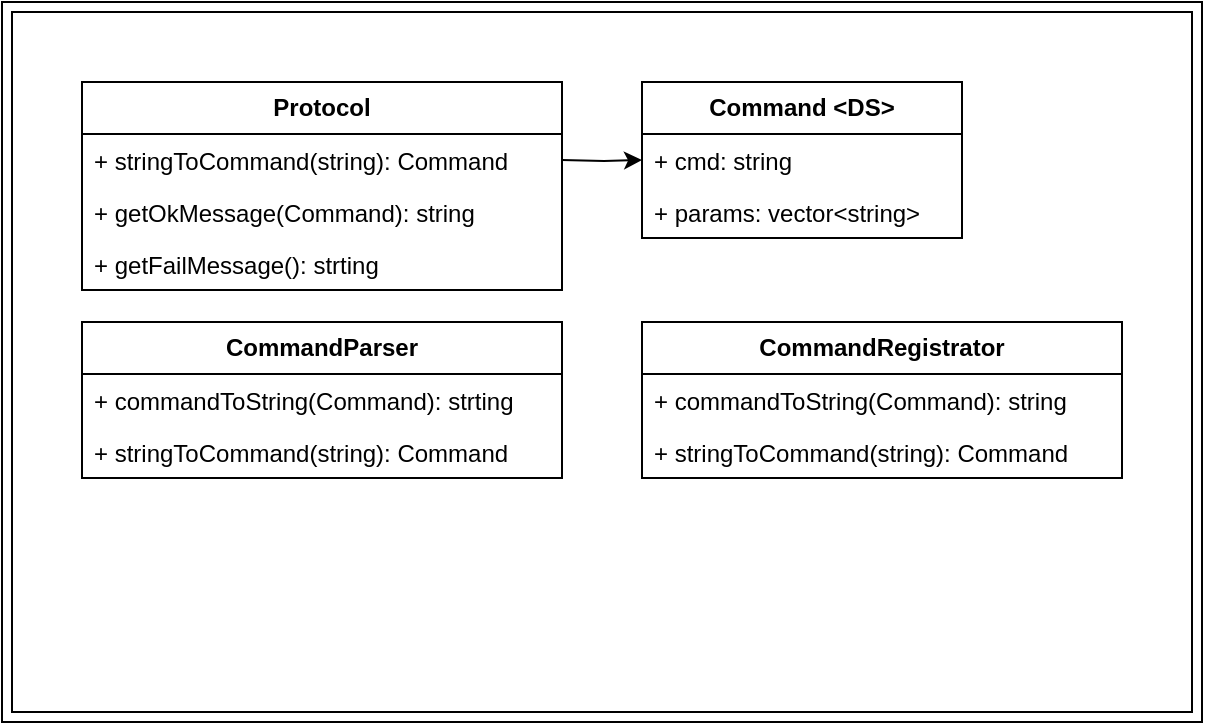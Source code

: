 <mxfile version="23.0.2" type="device">
  <diagram name="Page-1" id="AUdWfEKgrKIZaOlillYf">
    <mxGraphModel dx="1137" dy="698" grid="1" gridSize="10" guides="1" tooltips="1" connect="1" arrows="1" fold="1" page="1" pageScale="1" pageWidth="1600" pageHeight="900" math="0" shadow="0">
      <root>
        <mxCell id="0" />
        <mxCell id="1" parent="0" />
        <mxCell id="0dWAsJIa3z_huZcjgPlb-7" value="" style="shape=ext;margin=3;double=1;whiteSpace=wrap;html=1;align=center;" vertex="1" parent="1">
          <mxGeometry x="40" y="80" width="600" height="360" as="geometry" />
        </mxCell>
        <mxCell id="0dWAsJIa3z_huZcjgPlb-9" value="&lt;b&gt;Protocol&lt;/b&gt;" style="swimlane;fontStyle=0;childLayout=stackLayout;horizontal=1;startSize=26;fillColor=none;horizontalStack=0;resizeParent=1;resizeParentMax=0;resizeLast=0;collapsible=1;marginBottom=0;whiteSpace=wrap;html=1;" vertex="1" parent="1">
          <mxGeometry x="80" y="120" width="240" height="104" as="geometry" />
        </mxCell>
        <mxCell id="0dWAsJIa3z_huZcjgPlb-14" value="+ stringToCommand(string): Command" style="text;strokeColor=none;fillColor=none;align=left;verticalAlign=top;spacingLeft=4;spacingRight=4;overflow=hidden;rotatable=0;points=[[0,0.5],[1,0.5]];portConstraint=eastwest;whiteSpace=wrap;html=1;" vertex="1" parent="0dWAsJIa3z_huZcjgPlb-9">
          <mxGeometry y="26" width="240" height="26" as="geometry" />
        </mxCell>
        <mxCell id="0dWAsJIa3z_huZcjgPlb-27" value="+ getOkMessage(Command): string" style="text;strokeColor=none;fillColor=none;align=left;verticalAlign=top;spacingLeft=4;spacingRight=4;overflow=hidden;rotatable=0;points=[[0,0.5],[1,0.5]];portConstraint=eastwest;whiteSpace=wrap;html=1;" vertex="1" parent="0dWAsJIa3z_huZcjgPlb-9">
          <mxGeometry y="52" width="240" height="26" as="geometry" />
        </mxCell>
        <mxCell id="0dWAsJIa3z_huZcjgPlb-28" value="+ getFailMessage(): strting" style="text;strokeColor=none;fillColor=none;align=left;verticalAlign=top;spacingLeft=4;spacingRight=4;overflow=hidden;rotatable=0;points=[[0,0.5],[1,0.5]];portConstraint=eastwest;whiteSpace=wrap;html=1;" vertex="1" parent="0dWAsJIa3z_huZcjgPlb-9">
          <mxGeometry y="78" width="240" height="26" as="geometry" />
        </mxCell>
        <mxCell id="0dWAsJIa3z_huZcjgPlb-19" value="&lt;b&gt;Command&amp;nbsp;&lt;/b&gt;&lt;b style=&quot;border-color: var(--border-color);&quot;&gt;&amp;lt;DS&amp;gt;&lt;/b&gt;" style="swimlane;fontStyle=0;childLayout=stackLayout;horizontal=1;startSize=26;fillColor=none;horizontalStack=0;resizeParent=1;resizeParentMax=0;resizeLast=0;collapsible=1;marginBottom=0;whiteSpace=wrap;html=1;" vertex="1" parent="1">
          <mxGeometry x="360" y="120" width="160" height="78" as="geometry" />
        </mxCell>
        <mxCell id="0dWAsJIa3z_huZcjgPlb-20" value="+ cmd: string" style="text;strokeColor=none;fillColor=none;align=left;verticalAlign=top;spacingLeft=4;spacingRight=4;overflow=hidden;rotatable=0;points=[[0,0.5],[1,0.5]];portConstraint=eastwest;whiteSpace=wrap;html=1;" vertex="1" parent="0dWAsJIa3z_huZcjgPlb-19">
          <mxGeometry y="26" width="160" height="26" as="geometry" />
        </mxCell>
        <mxCell id="0dWAsJIa3z_huZcjgPlb-21" value="+ params: vector&amp;lt;string&amp;gt;" style="text;strokeColor=none;fillColor=none;align=left;verticalAlign=top;spacingLeft=4;spacingRight=4;overflow=hidden;rotatable=0;points=[[0,0.5],[1,0.5]];portConstraint=eastwest;whiteSpace=wrap;html=1;" vertex="1" parent="0dWAsJIa3z_huZcjgPlb-19">
          <mxGeometry y="52" width="160" height="26" as="geometry" />
        </mxCell>
        <mxCell id="0dWAsJIa3z_huZcjgPlb-22" style="edgeStyle=orthogonalEdgeStyle;rounded=0;orthogonalLoop=1;jettySize=auto;html=1;exitX=1;exitY=0.5;exitDx=0;exitDy=0;entryX=0;entryY=0.5;entryDx=0;entryDy=0;" edge="1" parent="1" target="0dWAsJIa3z_huZcjgPlb-20">
          <mxGeometry relative="1" as="geometry">
            <mxPoint x="320" y="159.0" as="sourcePoint" />
          </mxGeometry>
        </mxCell>
        <mxCell id="0dWAsJIa3z_huZcjgPlb-24" value="&lt;b&gt;CommandParser&lt;/b&gt;" style="swimlane;fontStyle=0;childLayout=stackLayout;horizontal=1;startSize=26;fillColor=none;horizontalStack=0;resizeParent=1;resizeParentMax=0;resizeLast=0;collapsible=1;marginBottom=0;whiteSpace=wrap;html=1;" vertex="1" parent="1">
          <mxGeometry x="80" y="240" width="240" height="78" as="geometry" />
        </mxCell>
        <mxCell id="0dWAsJIa3z_huZcjgPlb-25" value="+ commandToString(Command): strting" style="text;strokeColor=none;fillColor=none;align=left;verticalAlign=top;spacingLeft=4;spacingRight=4;overflow=hidden;rotatable=0;points=[[0,0.5],[1,0.5]];portConstraint=eastwest;whiteSpace=wrap;html=1;" vertex="1" parent="0dWAsJIa3z_huZcjgPlb-24">
          <mxGeometry y="26" width="240" height="26" as="geometry" />
        </mxCell>
        <mxCell id="0dWAsJIa3z_huZcjgPlb-26" value="+ stringToCommand(string): Command" style="text;strokeColor=none;fillColor=none;align=left;verticalAlign=top;spacingLeft=4;spacingRight=4;overflow=hidden;rotatable=0;points=[[0,0.5],[1,0.5]];portConstraint=eastwest;whiteSpace=wrap;html=1;" vertex="1" parent="0dWAsJIa3z_huZcjgPlb-24">
          <mxGeometry y="52" width="240" height="26" as="geometry" />
        </mxCell>
        <mxCell id="0dWAsJIa3z_huZcjgPlb-29" value="&lt;b&gt;CommandRegistrator&lt;/b&gt;" style="swimlane;fontStyle=0;childLayout=stackLayout;horizontal=1;startSize=26;fillColor=none;horizontalStack=0;resizeParent=1;resizeParentMax=0;resizeLast=0;collapsible=1;marginBottom=0;whiteSpace=wrap;html=1;" vertex="1" parent="1">
          <mxGeometry x="360" y="240" width="240" height="78" as="geometry" />
        </mxCell>
        <mxCell id="0dWAsJIa3z_huZcjgPlb-30" value="+ commandToString(Command): string" style="text;strokeColor=none;fillColor=none;align=left;verticalAlign=top;spacingLeft=4;spacingRight=4;overflow=hidden;rotatable=0;points=[[0,0.5],[1,0.5]];portConstraint=eastwest;whiteSpace=wrap;html=1;" vertex="1" parent="0dWAsJIa3z_huZcjgPlb-29">
          <mxGeometry y="26" width="240" height="26" as="geometry" />
        </mxCell>
        <mxCell id="0dWAsJIa3z_huZcjgPlb-31" value="+ stringToCommand(string): Command" style="text;strokeColor=none;fillColor=none;align=left;verticalAlign=top;spacingLeft=4;spacingRight=4;overflow=hidden;rotatable=0;points=[[0,0.5],[1,0.5]];portConstraint=eastwest;whiteSpace=wrap;html=1;" vertex="1" parent="0dWAsJIa3z_huZcjgPlb-29">
          <mxGeometry y="52" width="240" height="26" as="geometry" />
        </mxCell>
      </root>
    </mxGraphModel>
  </diagram>
</mxfile>
